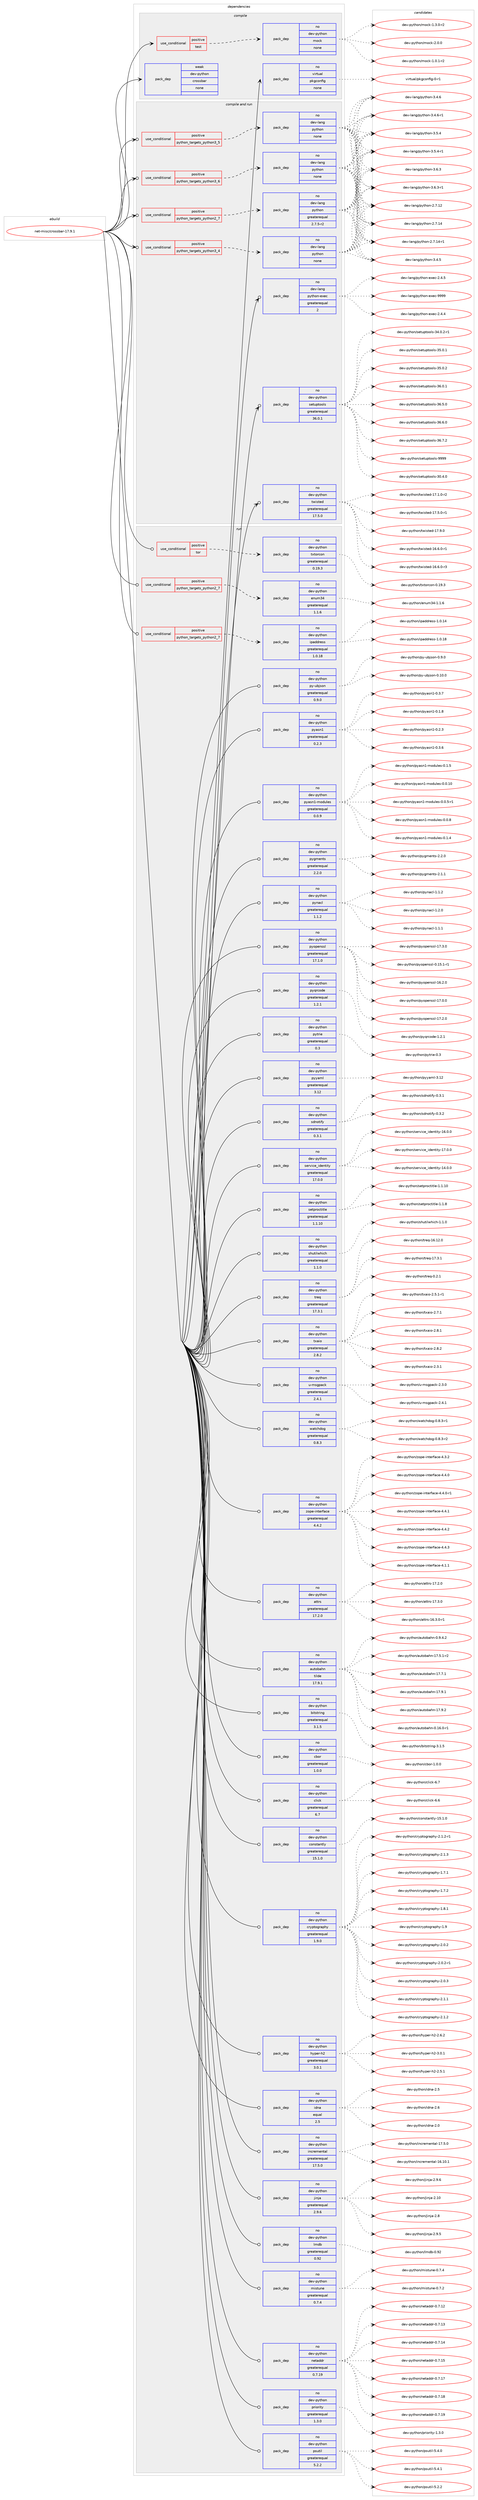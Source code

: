 digraph prolog {

# *************
# Graph options
# *************

newrank=true;
concentrate=true;
compound=true;
graph [rankdir=LR,fontname=Helvetica,fontsize=10,ranksep=1.5];#, ranksep=2.5, nodesep=0.2];
edge  [arrowhead=vee];
node  [fontname=Helvetica,fontsize=10];

# **********
# The ebuild
# **********

subgraph cluster_leftcol {
color=gray;
rank=same;
label=<<i>ebuild</i>>;
id [label="net-misc/crossbar-17.9.1", color=red, width=4, href="../net-misc/crossbar-17.9.1.svg"];
}

# ****************
# The dependencies
# ****************

subgraph cluster_midcol {
color=gray;
label=<<i>dependencies</i>>;
subgraph cluster_compile {
fillcolor="#eeeeee";
style=filled;
label=<<i>compile</i>>;
subgraph cond148 {
dependency564 [label=<<TABLE BORDER="0" CELLBORDER="1" CELLSPACING="0" CELLPADDING="4"><TR><TD ROWSPAN="3" CELLPADDING="10">use_conditional</TD></TR><TR><TD>positive</TD></TR><TR><TD>test</TD></TR></TABLE>>, shape=none, color=red];
subgraph pack410 {
dependency565 [label=<<TABLE BORDER="0" CELLBORDER="1" CELLSPACING="0" CELLPADDING="4" WIDTH="220"><TR><TD ROWSPAN="6" CELLPADDING="30">pack_dep</TD></TR><TR><TD WIDTH="110">no</TD></TR><TR><TD>dev-python</TD></TR><TR><TD>mock</TD></TR><TR><TD>none</TD></TR><TR><TD></TD></TR></TABLE>>, shape=none, color=blue];
}
dependency564:e -> dependency565:w [weight=20,style="dashed",arrowhead="vee"];
}
id:e -> dependency564:w [weight=20,style="solid",arrowhead="vee"];
subgraph pack411 {
dependency566 [label=<<TABLE BORDER="0" CELLBORDER="1" CELLSPACING="0" CELLPADDING="4" WIDTH="220"><TR><TD ROWSPAN="6" CELLPADDING="30">pack_dep</TD></TR><TR><TD WIDTH="110">no</TD></TR><TR><TD>virtual</TD></TR><TR><TD>pkgconfig</TD></TR><TR><TD>none</TD></TR><TR><TD></TD></TR></TABLE>>, shape=none, color=blue];
}
id:e -> dependency566:w [weight=20,style="solid",arrowhead="vee"];
subgraph pack412 {
dependency567 [label=<<TABLE BORDER="0" CELLBORDER="1" CELLSPACING="0" CELLPADDING="4" WIDTH="220"><TR><TD ROWSPAN="6" CELLPADDING="30">pack_dep</TD></TR><TR><TD WIDTH="110">weak</TD></TR><TR><TD>dev-python</TD></TR><TR><TD>crossbar</TD></TR><TR><TD>none</TD></TR><TR><TD></TD></TR></TABLE>>, shape=none, color=blue];
}
id:e -> dependency567:w [weight=20,style="solid",arrowhead="vee"];
}
subgraph cluster_compileandrun {
fillcolor="#eeeeee";
style=filled;
label=<<i>compile and run</i>>;
subgraph cond149 {
dependency568 [label=<<TABLE BORDER="0" CELLBORDER="1" CELLSPACING="0" CELLPADDING="4"><TR><TD ROWSPAN="3" CELLPADDING="10">use_conditional</TD></TR><TR><TD>positive</TD></TR><TR><TD>python_targets_python2_7</TD></TR></TABLE>>, shape=none, color=red];
subgraph pack413 {
dependency569 [label=<<TABLE BORDER="0" CELLBORDER="1" CELLSPACING="0" CELLPADDING="4" WIDTH="220"><TR><TD ROWSPAN="6" CELLPADDING="30">pack_dep</TD></TR><TR><TD WIDTH="110">no</TD></TR><TR><TD>dev-lang</TD></TR><TR><TD>python</TD></TR><TR><TD>greaterequal</TD></TR><TR><TD>2.7.5-r2</TD></TR></TABLE>>, shape=none, color=blue];
}
dependency568:e -> dependency569:w [weight=20,style="dashed",arrowhead="vee"];
}
id:e -> dependency568:w [weight=20,style="solid",arrowhead="odotvee"];
subgraph cond150 {
dependency570 [label=<<TABLE BORDER="0" CELLBORDER="1" CELLSPACING="0" CELLPADDING="4"><TR><TD ROWSPAN="3" CELLPADDING="10">use_conditional</TD></TR><TR><TD>positive</TD></TR><TR><TD>python_targets_python3_4</TD></TR></TABLE>>, shape=none, color=red];
subgraph pack414 {
dependency571 [label=<<TABLE BORDER="0" CELLBORDER="1" CELLSPACING="0" CELLPADDING="4" WIDTH="220"><TR><TD ROWSPAN="6" CELLPADDING="30">pack_dep</TD></TR><TR><TD WIDTH="110">no</TD></TR><TR><TD>dev-lang</TD></TR><TR><TD>python</TD></TR><TR><TD>none</TD></TR><TR><TD></TD></TR></TABLE>>, shape=none, color=blue];
}
dependency570:e -> dependency571:w [weight=20,style="dashed",arrowhead="vee"];
}
id:e -> dependency570:w [weight=20,style="solid",arrowhead="odotvee"];
subgraph cond151 {
dependency572 [label=<<TABLE BORDER="0" CELLBORDER="1" CELLSPACING="0" CELLPADDING="4"><TR><TD ROWSPAN="3" CELLPADDING="10">use_conditional</TD></TR><TR><TD>positive</TD></TR><TR><TD>python_targets_python3_5</TD></TR></TABLE>>, shape=none, color=red];
subgraph pack415 {
dependency573 [label=<<TABLE BORDER="0" CELLBORDER="1" CELLSPACING="0" CELLPADDING="4" WIDTH="220"><TR><TD ROWSPAN="6" CELLPADDING="30">pack_dep</TD></TR><TR><TD WIDTH="110">no</TD></TR><TR><TD>dev-lang</TD></TR><TR><TD>python</TD></TR><TR><TD>none</TD></TR><TR><TD></TD></TR></TABLE>>, shape=none, color=blue];
}
dependency572:e -> dependency573:w [weight=20,style="dashed",arrowhead="vee"];
}
id:e -> dependency572:w [weight=20,style="solid",arrowhead="odotvee"];
subgraph cond152 {
dependency574 [label=<<TABLE BORDER="0" CELLBORDER="1" CELLSPACING="0" CELLPADDING="4"><TR><TD ROWSPAN="3" CELLPADDING="10">use_conditional</TD></TR><TR><TD>positive</TD></TR><TR><TD>python_targets_python3_6</TD></TR></TABLE>>, shape=none, color=red];
subgraph pack416 {
dependency575 [label=<<TABLE BORDER="0" CELLBORDER="1" CELLSPACING="0" CELLPADDING="4" WIDTH="220"><TR><TD ROWSPAN="6" CELLPADDING="30">pack_dep</TD></TR><TR><TD WIDTH="110">no</TD></TR><TR><TD>dev-lang</TD></TR><TR><TD>python</TD></TR><TR><TD>none</TD></TR><TR><TD></TD></TR></TABLE>>, shape=none, color=blue];
}
dependency574:e -> dependency575:w [weight=20,style="dashed",arrowhead="vee"];
}
id:e -> dependency574:w [weight=20,style="solid",arrowhead="odotvee"];
subgraph pack417 {
dependency576 [label=<<TABLE BORDER="0" CELLBORDER="1" CELLSPACING="0" CELLPADDING="4" WIDTH="220"><TR><TD ROWSPAN="6" CELLPADDING="30">pack_dep</TD></TR><TR><TD WIDTH="110">no</TD></TR><TR><TD>dev-lang</TD></TR><TR><TD>python-exec</TD></TR><TR><TD>greaterequal</TD></TR><TR><TD>2</TD></TR></TABLE>>, shape=none, color=blue];
}
id:e -> dependency576:w [weight=20,style="solid",arrowhead="odotvee"];
subgraph pack418 {
dependency577 [label=<<TABLE BORDER="0" CELLBORDER="1" CELLSPACING="0" CELLPADDING="4" WIDTH="220"><TR><TD ROWSPAN="6" CELLPADDING="30">pack_dep</TD></TR><TR><TD WIDTH="110">no</TD></TR><TR><TD>dev-python</TD></TR><TR><TD>setuptools</TD></TR><TR><TD>greaterequal</TD></TR><TR><TD>36.0.1</TD></TR></TABLE>>, shape=none, color=blue];
}
id:e -> dependency577:w [weight=20,style="solid",arrowhead="odotvee"];
subgraph pack419 {
dependency578 [label=<<TABLE BORDER="0" CELLBORDER="1" CELLSPACING="0" CELLPADDING="4" WIDTH="220"><TR><TD ROWSPAN="6" CELLPADDING="30">pack_dep</TD></TR><TR><TD WIDTH="110">no</TD></TR><TR><TD>dev-python</TD></TR><TR><TD>twisted</TD></TR><TR><TD>greaterequal</TD></TR><TR><TD>17.5.0</TD></TR></TABLE>>, shape=none, color=blue];
}
id:e -> dependency578:w [weight=20,style="solid",arrowhead="odotvee"];
}
subgraph cluster_run {
fillcolor="#eeeeee";
style=filled;
label=<<i>run</i>>;
subgraph cond153 {
dependency579 [label=<<TABLE BORDER="0" CELLBORDER="1" CELLSPACING="0" CELLPADDING="4"><TR><TD ROWSPAN="3" CELLPADDING="10">use_conditional</TD></TR><TR><TD>positive</TD></TR><TR><TD>python_targets_python2_7</TD></TR></TABLE>>, shape=none, color=red];
subgraph pack420 {
dependency580 [label=<<TABLE BORDER="0" CELLBORDER="1" CELLSPACING="0" CELLPADDING="4" WIDTH="220"><TR><TD ROWSPAN="6" CELLPADDING="30">pack_dep</TD></TR><TR><TD WIDTH="110">no</TD></TR><TR><TD>dev-python</TD></TR><TR><TD>enum34</TD></TR><TR><TD>greaterequal</TD></TR><TR><TD>1.1.6</TD></TR></TABLE>>, shape=none, color=blue];
}
dependency579:e -> dependency580:w [weight=20,style="dashed",arrowhead="vee"];
}
id:e -> dependency579:w [weight=20,style="solid",arrowhead="odot"];
subgraph cond154 {
dependency581 [label=<<TABLE BORDER="0" CELLBORDER="1" CELLSPACING="0" CELLPADDING="4"><TR><TD ROWSPAN="3" CELLPADDING="10">use_conditional</TD></TR><TR><TD>positive</TD></TR><TR><TD>python_targets_python2_7</TD></TR></TABLE>>, shape=none, color=red];
subgraph pack421 {
dependency582 [label=<<TABLE BORDER="0" CELLBORDER="1" CELLSPACING="0" CELLPADDING="4" WIDTH="220"><TR><TD ROWSPAN="6" CELLPADDING="30">pack_dep</TD></TR><TR><TD WIDTH="110">no</TD></TR><TR><TD>dev-python</TD></TR><TR><TD>ipaddress</TD></TR><TR><TD>greaterequal</TD></TR><TR><TD>1.0.18</TD></TR></TABLE>>, shape=none, color=blue];
}
dependency581:e -> dependency582:w [weight=20,style="dashed",arrowhead="vee"];
}
id:e -> dependency581:w [weight=20,style="solid",arrowhead="odot"];
subgraph cond155 {
dependency583 [label=<<TABLE BORDER="0" CELLBORDER="1" CELLSPACING="0" CELLPADDING="4"><TR><TD ROWSPAN="3" CELLPADDING="10">use_conditional</TD></TR><TR><TD>positive</TD></TR><TR><TD>tor</TD></TR></TABLE>>, shape=none, color=red];
subgraph pack422 {
dependency584 [label=<<TABLE BORDER="0" CELLBORDER="1" CELLSPACING="0" CELLPADDING="4" WIDTH="220"><TR><TD ROWSPAN="6" CELLPADDING="30">pack_dep</TD></TR><TR><TD WIDTH="110">no</TD></TR><TR><TD>dev-python</TD></TR><TR><TD>txtorcon</TD></TR><TR><TD>greaterequal</TD></TR><TR><TD>0.19.3</TD></TR></TABLE>>, shape=none, color=blue];
}
dependency583:e -> dependency584:w [weight=20,style="dashed",arrowhead="vee"];
}
id:e -> dependency583:w [weight=20,style="solid",arrowhead="odot"];
subgraph pack423 {
dependency585 [label=<<TABLE BORDER="0" CELLBORDER="1" CELLSPACING="0" CELLPADDING="4" WIDTH="220"><TR><TD ROWSPAN="6" CELLPADDING="30">pack_dep</TD></TR><TR><TD WIDTH="110">no</TD></TR><TR><TD>dev-python</TD></TR><TR><TD>attrs</TD></TR><TR><TD>greaterequal</TD></TR><TR><TD>17.2.0</TD></TR></TABLE>>, shape=none, color=blue];
}
id:e -> dependency585:w [weight=20,style="solid",arrowhead="odot"];
subgraph pack424 {
dependency586 [label=<<TABLE BORDER="0" CELLBORDER="1" CELLSPACING="0" CELLPADDING="4" WIDTH="220"><TR><TD ROWSPAN="6" CELLPADDING="30">pack_dep</TD></TR><TR><TD WIDTH="110">no</TD></TR><TR><TD>dev-python</TD></TR><TR><TD>autobahn</TD></TR><TR><TD>tilde</TD></TR><TR><TD>17.9.1</TD></TR></TABLE>>, shape=none, color=blue];
}
id:e -> dependency586:w [weight=20,style="solid",arrowhead="odot"];
subgraph pack425 {
dependency587 [label=<<TABLE BORDER="0" CELLBORDER="1" CELLSPACING="0" CELLPADDING="4" WIDTH="220"><TR><TD ROWSPAN="6" CELLPADDING="30">pack_dep</TD></TR><TR><TD WIDTH="110">no</TD></TR><TR><TD>dev-python</TD></TR><TR><TD>bitstring</TD></TR><TR><TD>greaterequal</TD></TR><TR><TD>3.1.5</TD></TR></TABLE>>, shape=none, color=blue];
}
id:e -> dependency587:w [weight=20,style="solid",arrowhead="odot"];
subgraph pack426 {
dependency588 [label=<<TABLE BORDER="0" CELLBORDER="1" CELLSPACING="0" CELLPADDING="4" WIDTH="220"><TR><TD ROWSPAN="6" CELLPADDING="30">pack_dep</TD></TR><TR><TD WIDTH="110">no</TD></TR><TR><TD>dev-python</TD></TR><TR><TD>cbor</TD></TR><TR><TD>greaterequal</TD></TR><TR><TD>1.0.0</TD></TR></TABLE>>, shape=none, color=blue];
}
id:e -> dependency588:w [weight=20,style="solid",arrowhead="odot"];
subgraph pack427 {
dependency589 [label=<<TABLE BORDER="0" CELLBORDER="1" CELLSPACING="0" CELLPADDING="4" WIDTH="220"><TR><TD ROWSPAN="6" CELLPADDING="30">pack_dep</TD></TR><TR><TD WIDTH="110">no</TD></TR><TR><TD>dev-python</TD></TR><TR><TD>click</TD></TR><TR><TD>greaterequal</TD></TR><TR><TD>6.7</TD></TR></TABLE>>, shape=none, color=blue];
}
id:e -> dependency589:w [weight=20,style="solid",arrowhead="odot"];
subgraph pack428 {
dependency590 [label=<<TABLE BORDER="0" CELLBORDER="1" CELLSPACING="0" CELLPADDING="4" WIDTH="220"><TR><TD ROWSPAN="6" CELLPADDING="30">pack_dep</TD></TR><TR><TD WIDTH="110">no</TD></TR><TR><TD>dev-python</TD></TR><TR><TD>constantly</TD></TR><TR><TD>greaterequal</TD></TR><TR><TD>15.1.0</TD></TR></TABLE>>, shape=none, color=blue];
}
id:e -> dependency590:w [weight=20,style="solid",arrowhead="odot"];
subgraph pack429 {
dependency591 [label=<<TABLE BORDER="0" CELLBORDER="1" CELLSPACING="0" CELLPADDING="4" WIDTH="220"><TR><TD ROWSPAN="6" CELLPADDING="30">pack_dep</TD></TR><TR><TD WIDTH="110">no</TD></TR><TR><TD>dev-python</TD></TR><TR><TD>cryptography</TD></TR><TR><TD>greaterequal</TD></TR><TR><TD>1.9.0</TD></TR></TABLE>>, shape=none, color=blue];
}
id:e -> dependency591:w [weight=20,style="solid",arrowhead="odot"];
subgraph pack430 {
dependency592 [label=<<TABLE BORDER="0" CELLBORDER="1" CELLSPACING="0" CELLPADDING="4" WIDTH="220"><TR><TD ROWSPAN="6" CELLPADDING="30">pack_dep</TD></TR><TR><TD WIDTH="110">no</TD></TR><TR><TD>dev-python</TD></TR><TR><TD>hyper-h2</TD></TR><TR><TD>greaterequal</TD></TR><TR><TD>3.0.1</TD></TR></TABLE>>, shape=none, color=blue];
}
id:e -> dependency592:w [weight=20,style="solid",arrowhead="odot"];
subgraph pack431 {
dependency593 [label=<<TABLE BORDER="0" CELLBORDER="1" CELLSPACING="0" CELLPADDING="4" WIDTH="220"><TR><TD ROWSPAN="6" CELLPADDING="30">pack_dep</TD></TR><TR><TD WIDTH="110">no</TD></TR><TR><TD>dev-python</TD></TR><TR><TD>idna</TD></TR><TR><TD>equal</TD></TR><TR><TD>2.5</TD></TR></TABLE>>, shape=none, color=blue];
}
id:e -> dependency593:w [weight=20,style="solid",arrowhead="odot"];
subgraph pack432 {
dependency594 [label=<<TABLE BORDER="0" CELLBORDER="1" CELLSPACING="0" CELLPADDING="4" WIDTH="220"><TR><TD ROWSPAN="6" CELLPADDING="30">pack_dep</TD></TR><TR><TD WIDTH="110">no</TD></TR><TR><TD>dev-python</TD></TR><TR><TD>incremental</TD></TR><TR><TD>greaterequal</TD></TR><TR><TD>17.5.0</TD></TR></TABLE>>, shape=none, color=blue];
}
id:e -> dependency594:w [weight=20,style="solid",arrowhead="odot"];
subgraph pack433 {
dependency595 [label=<<TABLE BORDER="0" CELLBORDER="1" CELLSPACING="0" CELLPADDING="4" WIDTH="220"><TR><TD ROWSPAN="6" CELLPADDING="30">pack_dep</TD></TR><TR><TD WIDTH="110">no</TD></TR><TR><TD>dev-python</TD></TR><TR><TD>jinja</TD></TR><TR><TD>greaterequal</TD></TR><TR><TD>2.9.6</TD></TR></TABLE>>, shape=none, color=blue];
}
id:e -> dependency595:w [weight=20,style="solid",arrowhead="odot"];
subgraph pack434 {
dependency596 [label=<<TABLE BORDER="0" CELLBORDER="1" CELLSPACING="0" CELLPADDING="4" WIDTH="220"><TR><TD ROWSPAN="6" CELLPADDING="30">pack_dep</TD></TR><TR><TD WIDTH="110">no</TD></TR><TR><TD>dev-python</TD></TR><TR><TD>lmdb</TD></TR><TR><TD>greaterequal</TD></TR><TR><TD>0.92</TD></TR></TABLE>>, shape=none, color=blue];
}
id:e -> dependency596:w [weight=20,style="solid",arrowhead="odot"];
subgraph pack435 {
dependency597 [label=<<TABLE BORDER="0" CELLBORDER="1" CELLSPACING="0" CELLPADDING="4" WIDTH="220"><TR><TD ROWSPAN="6" CELLPADDING="30">pack_dep</TD></TR><TR><TD WIDTH="110">no</TD></TR><TR><TD>dev-python</TD></TR><TR><TD>mistune</TD></TR><TR><TD>greaterequal</TD></TR><TR><TD>0.7.4</TD></TR></TABLE>>, shape=none, color=blue];
}
id:e -> dependency597:w [weight=20,style="solid",arrowhead="odot"];
subgraph pack436 {
dependency598 [label=<<TABLE BORDER="0" CELLBORDER="1" CELLSPACING="0" CELLPADDING="4" WIDTH="220"><TR><TD ROWSPAN="6" CELLPADDING="30">pack_dep</TD></TR><TR><TD WIDTH="110">no</TD></TR><TR><TD>dev-python</TD></TR><TR><TD>netaddr</TD></TR><TR><TD>greaterequal</TD></TR><TR><TD>0.7.19</TD></TR></TABLE>>, shape=none, color=blue];
}
id:e -> dependency598:w [weight=20,style="solid",arrowhead="odot"];
subgraph pack437 {
dependency599 [label=<<TABLE BORDER="0" CELLBORDER="1" CELLSPACING="0" CELLPADDING="4" WIDTH="220"><TR><TD ROWSPAN="6" CELLPADDING="30">pack_dep</TD></TR><TR><TD WIDTH="110">no</TD></TR><TR><TD>dev-python</TD></TR><TR><TD>priority</TD></TR><TR><TD>greaterequal</TD></TR><TR><TD>1.3.0</TD></TR></TABLE>>, shape=none, color=blue];
}
id:e -> dependency599:w [weight=20,style="solid",arrowhead="odot"];
subgraph pack438 {
dependency600 [label=<<TABLE BORDER="0" CELLBORDER="1" CELLSPACING="0" CELLPADDING="4" WIDTH="220"><TR><TD ROWSPAN="6" CELLPADDING="30">pack_dep</TD></TR><TR><TD WIDTH="110">no</TD></TR><TR><TD>dev-python</TD></TR><TR><TD>psutil</TD></TR><TR><TD>greaterequal</TD></TR><TR><TD>5.2.2</TD></TR></TABLE>>, shape=none, color=blue];
}
id:e -> dependency600:w [weight=20,style="solid",arrowhead="odot"];
subgraph pack439 {
dependency601 [label=<<TABLE BORDER="0" CELLBORDER="1" CELLSPACING="0" CELLPADDING="4" WIDTH="220"><TR><TD ROWSPAN="6" CELLPADDING="30">pack_dep</TD></TR><TR><TD WIDTH="110">no</TD></TR><TR><TD>dev-python</TD></TR><TR><TD>py-ubjson</TD></TR><TR><TD>greaterequal</TD></TR><TR><TD>0.9.0</TD></TR></TABLE>>, shape=none, color=blue];
}
id:e -> dependency601:w [weight=20,style="solid",arrowhead="odot"];
subgraph pack440 {
dependency602 [label=<<TABLE BORDER="0" CELLBORDER="1" CELLSPACING="0" CELLPADDING="4" WIDTH="220"><TR><TD ROWSPAN="6" CELLPADDING="30">pack_dep</TD></TR><TR><TD WIDTH="110">no</TD></TR><TR><TD>dev-python</TD></TR><TR><TD>pyasn1</TD></TR><TR><TD>greaterequal</TD></TR><TR><TD>0.2.3</TD></TR></TABLE>>, shape=none, color=blue];
}
id:e -> dependency602:w [weight=20,style="solid",arrowhead="odot"];
subgraph pack441 {
dependency603 [label=<<TABLE BORDER="0" CELLBORDER="1" CELLSPACING="0" CELLPADDING="4" WIDTH="220"><TR><TD ROWSPAN="6" CELLPADDING="30">pack_dep</TD></TR><TR><TD WIDTH="110">no</TD></TR><TR><TD>dev-python</TD></TR><TR><TD>pyasn1-modules</TD></TR><TR><TD>greaterequal</TD></TR><TR><TD>0.0.9</TD></TR></TABLE>>, shape=none, color=blue];
}
id:e -> dependency603:w [weight=20,style="solid",arrowhead="odot"];
subgraph pack442 {
dependency604 [label=<<TABLE BORDER="0" CELLBORDER="1" CELLSPACING="0" CELLPADDING="4" WIDTH="220"><TR><TD ROWSPAN="6" CELLPADDING="30">pack_dep</TD></TR><TR><TD WIDTH="110">no</TD></TR><TR><TD>dev-python</TD></TR><TR><TD>pygments</TD></TR><TR><TD>greaterequal</TD></TR><TR><TD>2.2.0</TD></TR></TABLE>>, shape=none, color=blue];
}
id:e -> dependency604:w [weight=20,style="solid",arrowhead="odot"];
subgraph pack443 {
dependency605 [label=<<TABLE BORDER="0" CELLBORDER="1" CELLSPACING="0" CELLPADDING="4" WIDTH="220"><TR><TD ROWSPAN="6" CELLPADDING="30">pack_dep</TD></TR><TR><TD WIDTH="110">no</TD></TR><TR><TD>dev-python</TD></TR><TR><TD>pynacl</TD></TR><TR><TD>greaterequal</TD></TR><TR><TD>1.1.2</TD></TR></TABLE>>, shape=none, color=blue];
}
id:e -> dependency605:w [weight=20,style="solid",arrowhead="odot"];
subgraph pack444 {
dependency606 [label=<<TABLE BORDER="0" CELLBORDER="1" CELLSPACING="0" CELLPADDING="4" WIDTH="220"><TR><TD ROWSPAN="6" CELLPADDING="30">pack_dep</TD></TR><TR><TD WIDTH="110">no</TD></TR><TR><TD>dev-python</TD></TR><TR><TD>pyopenssl</TD></TR><TR><TD>greaterequal</TD></TR><TR><TD>17.1.0</TD></TR></TABLE>>, shape=none, color=blue];
}
id:e -> dependency606:w [weight=20,style="solid",arrowhead="odot"];
subgraph pack445 {
dependency607 [label=<<TABLE BORDER="0" CELLBORDER="1" CELLSPACING="0" CELLPADDING="4" WIDTH="220"><TR><TD ROWSPAN="6" CELLPADDING="30">pack_dep</TD></TR><TR><TD WIDTH="110">no</TD></TR><TR><TD>dev-python</TD></TR><TR><TD>pyqrcode</TD></TR><TR><TD>greaterequal</TD></TR><TR><TD>1.2.1</TD></TR></TABLE>>, shape=none, color=blue];
}
id:e -> dependency607:w [weight=20,style="solid",arrowhead="odot"];
subgraph pack446 {
dependency608 [label=<<TABLE BORDER="0" CELLBORDER="1" CELLSPACING="0" CELLPADDING="4" WIDTH="220"><TR><TD ROWSPAN="6" CELLPADDING="30">pack_dep</TD></TR><TR><TD WIDTH="110">no</TD></TR><TR><TD>dev-python</TD></TR><TR><TD>pytrie</TD></TR><TR><TD>greaterequal</TD></TR><TR><TD>0.3</TD></TR></TABLE>>, shape=none, color=blue];
}
id:e -> dependency608:w [weight=20,style="solid",arrowhead="odot"];
subgraph pack447 {
dependency609 [label=<<TABLE BORDER="0" CELLBORDER="1" CELLSPACING="0" CELLPADDING="4" WIDTH="220"><TR><TD ROWSPAN="6" CELLPADDING="30">pack_dep</TD></TR><TR><TD WIDTH="110">no</TD></TR><TR><TD>dev-python</TD></TR><TR><TD>pyyaml</TD></TR><TR><TD>greaterequal</TD></TR><TR><TD>3.12</TD></TR></TABLE>>, shape=none, color=blue];
}
id:e -> dependency609:w [weight=20,style="solid",arrowhead="odot"];
subgraph pack448 {
dependency610 [label=<<TABLE BORDER="0" CELLBORDER="1" CELLSPACING="0" CELLPADDING="4" WIDTH="220"><TR><TD ROWSPAN="6" CELLPADDING="30">pack_dep</TD></TR><TR><TD WIDTH="110">no</TD></TR><TR><TD>dev-python</TD></TR><TR><TD>sdnotify</TD></TR><TR><TD>greaterequal</TD></TR><TR><TD>0.3.1</TD></TR></TABLE>>, shape=none, color=blue];
}
id:e -> dependency610:w [weight=20,style="solid",arrowhead="odot"];
subgraph pack449 {
dependency611 [label=<<TABLE BORDER="0" CELLBORDER="1" CELLSPACING="0" CELLPADDING="4" WIDTH="220"><TR><TD ROWSPAN="6" CELLPADDING="30">pack_dep</TD></TR><TR><TD WIDTH="110">no</TD></TR><TR><TD>dev-python</TD></TR><TR><TD>service_identity</TD></TR><TR><TD>greaterequal</TD></TR><TR><TD>17.0.0</TD></TR></TABLE>>, shape=none, color=blue];
}
id:e -> dependency611:w [weight=20,style="solid",arrowhead="odot"];
subgraph pack450 {
dependency612 [label=<<TABLE BORDER="0" CELLBORDER="1" CELLSPACING="0" CELLPADDING="4" WIDTH="220"><TR><TD ROWSPAN="6" CELLPADDING="30">pack_dep</TD></TR><TR><TD WIDTH="110">no</TD></TR><TR><TD>dev-python</TD></TR><TR><TD>setproctitle</TD></TR><TR><TD>greaterequal</TD></TR><TR><TD>1.1.10</TD></TR></TABLE>>, shape=none, color=blue];
}
id:e -> dependency612:w [weight=20,style="solid",arrowhead="odot"];
subgraph pack451 {
dependency613 [label=<<TABLE BORDER="0" CELLBORDER="1" CELLSPACING="0" CELLPADDING="4" WIDTH="220"><TR><TD ROWSPAN="6" CELLPADDING="30">pack_dep</TD></TR><TR><TD WIDTH="110">no</TD></TR><TR><TD>dev-python</TD></TR><TR><TD>shutilwhich</TD></TR><TR><TD>greaterequal</TD></TR><TR><TD>1.1.0</TD></TR></TABLE>>, shape=none, color=blue];
}
id:e -> dependency613:w [weight=20,style="solid",arrowhead="odot"];
subgraph pack452 {
dependency614 [label=<<TABLE BORDER="0" CELLBORDER="1" CELLSPACING="0" CELLPADDING="4" WIDTH="220"><TR><TD ROWSPAN="6" CELLPADDING="30">pack_dep</TD></TR><TR><TD WIDTH="110">no</TD></TR><TR><TD>dev-python</TD></TR><TR><TD>treq</TD></TR><TR><TD>greaterequal</TD></TR><TR><TD>17.3.1</TD></TR></TABLE>>, shape=none, color=blue];
}
id:e -> dependency614:w [weight=20,style="solid",arrowhead="odot"];
subgraph pack453 {
dependency615 [label=<<TABLE BORDER="0" CELLBORDER="1" CELLSPACING="0" CELLPADDING="4" WIDTH="220"><TR><TD ROWSPAN="6" CELLPADDING="30">pack_dep</TD></TR><TR><TD WIDTH="110">no</TD></TR><TR><TD>dev-python</TD></TR><TR><TD>txaio</TD></TR><TR><TD>greaterequal</TD></TR><TR><TD>2.8.2</TD></TR></TABLE>>, shape=none, color=blue];
}
id:e -> dependency615:w [weight=20,style="solid",arrowhead="odot"];
subgraph pack454 {
dependency616 [label=<<TABLE BORDER="0" CELLBORDER="1" CELLSPACING="0" CELLPADDING="4" WIDTH="220"><TR><TD ROWSPAN="6" CELLPADDING="30">pack_dep</TD></TR><TR><TD WIDTH="110">no</TD></TR><TR><TD>dev-python</TD></TR><TR><TD>u-msgpack</TD></TR><TR><TD>greaterequal</TD></TR><TR><TD>2.4.1</TD></TR></TABLE>>, shape=none, color=blue];
}
id:e -> dependency616:w [weight=20,style="solid",arrowhead="odot"];
subgraph pack455 {
dependency617 [label=<<TABLE BORDER="0" CELLBORDER="1" CELLSPACING="0" CELLPADDING="4" WIDTH="220"><TR><TD ROWSPAN="6" CELLPADDING="30">pack_dep</TD></TR><TR><TD WIDTH="110">no</TD></TR><TR><TD>dev-python</TD></TR><TR><TD>watchdog</TD></TR><TR><TD>greaterequal</TD></TR><TR><TD>0.8.3</TD></TR></TABLE>>, shape=none, color=blue];
}
id:e -> dependency617:w [weight=20,style="solid",arrowhead="odot"];
subgraph pack456 {
dependency618 [label=<<TABLE BORDER="0" CELLBORDER="1" CELLSPACING="0" CELLPADDING="4" WIDTH="220"><TR><TD ROWSPAN="6" CELLPADDING="30">pack_dep</TD></TR><TR><TD WIDTH="110">no</TD></TR><TR><TD>dev-python</TD></TR><TR><TD>zope-interface</TD></TR><TR><TD>greaterequal</TD></TR><TR><TD>4.4.2</TD></TR></TABLE>>, shape=none, color=blue];
}
id:e -> dependency618:w [weight=20,style="solid",arrowhead="odot"];
}
}

# **************
# The candidates
# **************

subgraph cluster_choices {
rank=same;
color=gray;
label=<<i>candidates</i>>;

subgraph choice410 {
color=black;
nodesep=1;
choice1001011184511212111610411111047109111991074549464846494511450 [label="dev-python/mock-1.0.1-r2", color=red, width=4,href="../dev-python/mock-1.0.1-r2.svg"];
choice1001011184511212111610411111047109111991074549465146484511450 [label="dev-python/mock-1.3.0-r2", color=red, width=4,href="../dev-python/mock-1.3.0-r2.svg"];
choice100101118451121211161041111104710911199107455046484648 [label="dev-python/mock-2.0.0", color=red, width=4,href="../dev-python/mock-2.0.0.svg"];
dependency565:e -> choice1001011184511212111610411111047109111991074549464846494511450:w [style=dotted,weight="100"];
dependency565:e -> choice1001011184511212111610411111047109111991074549465146484511450:w [style=dotted,weight="100"];
dependency565:e -> choice100101118451121211161041111104710911199107455046484648:w [style=dotted,weight="100"];
}
subgraph choice411 {
color=black;
nodesep=1;
choice11810511411611797108471121071039911111010210510345484511449 [label="virtual/pkgconfig-0-r1", color=red, width=4,href="../virtual/pkgconfig-0-r1.svg"];
dependency566:e -> choice11810511411611797108471121071039911111010210510345484511449:w [style=dotted,weight="100"];
}
subgraph choice412 {
color=black;
nodesep=1;
}
subgraph choice413 {
color=black;
nodesep=1;
choice10010111845108971101034711212111610411111045504655464950 [label="dev-lang/python-2.7.12", color=red, width=4,href="../dev-lang/python-2.7.12.svg"];
choice10010111845108971101034711212111610411111045504655464952 [label="dev-lang/python-2.7.14", color=red, width=4,href="../dev-lang/python-2.7.14.svg"];
choice100101118451089711010347112121116104111110455046554649524511449 [label="dev-lang/python-2.7.14-r1", color=red, width=4,href="../dev-lang/python-2.7.14-r1.svg"];
choice100101118451089711010347112121116104111110455146524653 [label="dev-lang/python-3.4.5", color=red, width=4,href="../dev-lang/python-3.4.5.svg"];
choice100101118451089711010347112121116104111110455146524654 [label="dev-lang/python-3.4.6", color=red, width=4,href="../dev-lang/python-3.4.6.svg"];
choice1001011184510897110103471121211161041111104551465246544511449 [label="dev-lang/python-3.4.6-r1", color=red, width=4,href="../dev-lang/python-3.4.6-r1.svg"];
choice100101118451089711010347112121116104111110455146534652 [label="dev-lang/python-3.5.4", color=red, width=4,href="../dev-lang/python-3.5.4.svg"];
choice1001011184510897110103471121211161041111104551465346524511449 [label="dev-lang/python-3.5.4-r1", color=red, width=4,href="../dev-lang/python-3.5.4-r1.svg"];
choice100101118451089711010347112121116104111110455146544651 [label="dev-lang/python-3.6.3", color=red, width=4,href="../dev-lang/python-3.6.3.svg"];
choice1001011184510897110103471121211161041111104551465446514511449 [label="dev-lang/python-3.6.3-r1", color=red, width=4,href="../dev-lang/python-3.6.3-r1.svg"];
dependency569:e -> choice10010111845108971101034711212111610411111045504655464950:w [style=dotted,weight="100"];
dependency569:e -> choice10010111845108971101034711212111610411111045504655464952:w [style=dotted,weight="100"];
dependency569:e -> choice100101118451089711010347112121116104111110455046554649524511449:w [style=dotted,weight="100"];
dependency569:e -> choice100101118451089711010347112121116104111110455146524653:w [style=dotted,weight="100"];
dependency569:e -> choice100101118451089711010347112121116104111110455146524654:w [style=dotted,weight="100"];
dependency569:e -> choice1001011184510897110103471121211161041111104551465246544511449:w [style=dotted,weight="100"];
dependency569:e -> choice100101118451089711010347112121116104111110455146534652:w [style=dotted,weight="100"];
dependency569:e -> choice1001011184510897110103471121211161041111104551465346524511449:w [style=dotted,weight="100"];
dependency569:e -> choice100101118451089711010347112121116104111110455146544651:w [style=dotted,weight="100"];
dependency569:e -> choice1001011184510897110103471121211161041111104551465446514511449:w [style=dotted,weight="100"];
}
subgraph choice414 {
color=black;
nodesep=1;
choice10010111845108971101034711212111610411111045504655464950 [label="dev-lang/python-2.7.12", color=red, width=4,href="../dev-lang/python-2.7.12.svg"];
choice10010111845108971101034711212111610411111045504655464952 [label="dev-lang/python-2.7.14", color=red, width=4,href="../dev-lang/python-2.7.14.svg"];
choice100101118451089711010347112121116104111110455046554649524511449 [label="dev-lang/python-2.7.14-r1", color=red, width=4,href="../dev-lang/python-2.7.14-r1.svg"];
choice100101118451089711010347112121116104111110455146524653 [label="dev-lang/python-3.4.5", color=red, width=4,href="../dev-lang/python-3.4.5.svg"];
choice100101118451089711010347112121116104111110455146524654 [label="dev-lang/python-3.4.6", color=red, width=4,href="../dev-lang/python-3.4.6.svg"];
choice1001011184510897110103471121211161041111104551465246544511449 [label="dev-lang/python-3.4.6-r1", color=red, width=4,href="../dev-lang/python-3.4.6-r1.svg"];
choice100101118451089711010347112121116104111110455146534652 [label="dev-lang/python-3.5.4", color=red, width=4,href="../dev-lang/python-3.5.4.svg"];
choice1001011184510897110103471121211161041111104551465346524511449 [label="dev-lang/python-3.5.4-r1", color=red, width=4,href="../dev-lang/python-3.5.4-r1.svg"];
choice100101118451089711010347112121116104111110455146544651 [label="dev-lang/python-3.6.3", color=red, width=4,href="../dev-lang/python-3.6.3.svg"];
choice1001011184510897110103471121211161041111104551465446514511449 [label="dev-lang/python-3.6.3-r1", color=red, width=4,href="../dev-lang/python-3.6.3-r1.svg"];
dependency571:e -> choice10010111845108971101034711212111610411111045504655464950:w [style=dotted,weight="100"];
dependency571:e -> choice10010111845108971101034711212111610411111045504655464952:w [style=dotted,weight="100"];
dependency571:e -> choice100101118451089711010347112121116104111110455046554649524511449:w [style=dotted,weight="100"];
dependency571:e -> choice100101118451089711010347112121116104111110455146524653:w [style=dotted,weight="100"];
dependency571:e -> choice100101118451089711010347112121116104111110455146524654:w [style=dotted,weight="100"];
dependency571:e -> choice1001011184510897110103471121211161041111104551465246544511449:w [style=dotted,weight="100"];
dependency571:e -> choice100101118451089711010347112121116104111110455146534652:w [style=dotted,weight="100"];
dependency571:e -> choice1001011184510897110103471121211161041111104551465346524511449:w [style=dotted,weight="100"];
dependency571:e -> choice100101118451089711010347112121116104111110455146544651:w [style=dotted,weight="100"];
dependency571:e -> choice1001011184510897110103471121211161041111104551465446514511449:w [style=dotted,weight="100"];
}
subgraph choice415 {
color=black;
nodesep=1;
choice10010111845108971101034711212111610411111045504655464950 [label="dev-lang/python-2.7.12", color=red, width=4,href="../dev-lang/python-2.7.12.svg"];
choice10010111845108971101034711212111610411111045504655464952 [label="dev-lang/python-2.7.14", color=red, width=4,href="../dev-lang/python-2.7.14.svg"];
choice100101118451089711010347112121116104111110455046554649524511449 [label="dev-lang/python-2.7.14-r1", color=red, width=4,href="../dev-lang/python-2.7.14-r1.svg"];
choice100101118451089711010347112121116104111110455146524653 [label="dev-lang/python-3.4.5", color=red, width=4,href="../dev-lang/python-3.4.5.svg"];
choice100101118451089711010347112121116104111110455146524654 [label="dev-lang/python-3.4.6", color=red, width=4,href="../dev-lang/python-3.4.6.svg"];
choice1001011184510897110103471121211161041111104551465246544511449 [label="dev-lang/python-3.4.6-r1", color=red, width=4,href="../dev-lang/python-3.4.6-r1.svg"];
choice100101118451089711010347112121116104111110455146534652 [label="dev-lang/python-3.5.4", color=red, width=4,href="../dev-lang/python-3.5.4.svg"];
choice1001011184510897110103471121211161041111104551465346524511449 [label="dev-lang/python-3.5.4-r1", color=red, width=4,href="../dev-lang/python-3.5.4-r1.svg"];
choice100101118451089711010347112121116104111110455146544651 [label="dev-lang/python-3.6.3", color=red, width=4,href="../dev-lang/python-3.6.3.svg"];
choice1001011184510897110103471121211161041111104551465446514511449 [label="dev-lang/python-3.6.3-r1", color=red, width=4,href="../dev-lang/python-3.6.3-r1.svg"];
dependency573:e -> choice10010111845108971101034711212111610411111045504655464950:w [style=dotted,weight="100"];
dependency573:e -> choice10010111845108971101034711212111610411111045504655464952:w [style=dotted,weight="100"];
dependency573:e -> choice100101118451089711010347112121116104111110455046554649524511449:w [style=dotted,weight="100"];
dependency573:e -> choice100101118451089711010347112121116104111110455146524653:w [style=dotted,weight="100"];
dependency573:e -> choice100101118451089711010347112121116104111110455146524654:w [style=dotted,weight="100"];
dependency573:e -> choice1001011184510897110103471121211161041111104551465246544511449:w [style=dotted,weight="100"];
dependency573:e -> choice100101118451089711010347112121116104111110455146534652:w [style=dotted,weight="100"];
dependency573:e -> choice1001011184510897110103471121211161041111104551465346524511449:w [style=dotted,weight="100"];
dependency573:e -> choice100101118451089711010347112121116104111110455146544651:w [style=dotted,weight="100"];
dependency573:e -> choice1001011184510897110103471121211161041111104551465446514511449:w [style=dotted,weight="100"];
}
subgraph choice416 {
color=black;
nodesep=1;
choice10010111845108971101034711212111610411111045504655464950 [label="dev-lang/python-2.7.12", color=red, width=4,href="../dev-lang/python-2.7.12.svg"];
choice10010111845108971101034711212111610411111045504655464952 [label="dev-lang/python-2.7.14", color=red, width=4,href="../dev-lang/python-2.7.14.svg"];
choice100101118451089711010347112121116104111110455046554649524511449 [label="dev-lang/python-2.7.14-r1", color=red, width=4,href="../dev-lang/python-2.7.14-r1.svg"];
choice100101118451089711010347112121116104111110455146524653 [label="dev-lang/python-3.4.5", color=red, width=4,href="../dev-lang/python-3.4.5.svg"];
choice100101118451089711010347112121116104111110455146524654 [label="dev-lang/python-3.4.6", color=red, width=4,href="../dev-lang/python-3.4.6.svg"];
choice1001011184510897110103471121211161041111104551465246544511449 [label="dev-lang/python-3.4.6-r1", color=red, width=4,href="../dev-lang/python-3.4.6-r1.svg"];
choice100101118451089711010347112121116104111110455146534652 [label="dev-lang/python-3.5.4", color=red, width=4,href="../dev-lang/python-3.5.4.svg"];
choice1001011184510897110103471121211161041111104551465346524511449 [label="dev-lang/python-3.5.4-r1", color=red, width=4,href="../dev-lang/python-3.5.4-r1.svg"];
choice100101118451089711010347112121116104111110455146544651 [label="dev-lang/python-3.6.3", color=red, width=4,href="../dev-lang/python-3.6.3.svg"];
choice1001011184510897110103471121211161041111104551465446514511449 [label="dev-lang/python-3.6.3-r1", color=red, width=4,href="../dev-lang/python-3.6.3-r1.svg"];
dependency575:e -> choice10010111845108971101034711212111610411111045504655464950:w [style=dotted,weight="100"];
dependency575:e -> choice10010111845108971101034711212111610411111045504655464952:w [style=dotted,weight="100"];
dependency575:e -> choice100101118451089711010347112121116104111110455046554649524511449:w [style=dotted,weight="100"];
dependency575:e -> choice100101118451089711010347112121116104111110455146524653:w [style=dotted,weight="100"];
dependency575:e -> choice100101118451089711010347112121116104111110455146524654:w [style=dotted,weight="100"];
dependency575:e -> choice1001011184510897110103471121211161041111104551465246544511449:w [style=dotted,weight="100"];
dependency575:e -> choice100101118451089711010347112121116104111110455146534652:w [style=dotted,weight="100"];
dependency575:e -> choice1001011184510897110103471121211161041111104551465346524511449:w [style=dotted,weight="100"];
dependency575:e -> choice100101118451089711010347112121116104111110455146544651:w [style=dotted,weight="100"];
dependency575:e -> choice1001011184510897110103471121211161041111104551465446514511449:w [style=dotted,weight="100"];
}
subgraph choice417 {
color=black;
nodesep=1;
choice1001011184510897110103471121211161041111104510112010199455046524652 [label="dev-lang/python-exec-2.4.4", color=red, width=4,href="../dev-lang/python-exec-2.4.4.svg"];
choice1001011184510897110103471121211161041111104510112010199455046524653 [label="dev-lang/python-exec-2.4.5", color=red, width=4,href="../dev-lang/python-exec-2.4.5.svg"];
choice10010111845108971101034711212111610411111045101120101994557575757 [label="dev-lang/python-exec-9999", color=red, width=4,href="../dev-lang/python-exec-9999.svg"];
dependency576:e -> choice1001011184510897110103471121211161041111104510112010199455046524652:w [style=dotted,weight="100"];
dependency576:e -> choice1001011184510897110103471121211161041111104510112010199455046524653:w [style=dotted,weight="100"];
dependency576:e -> choice10010111845108971101034711212111610411111045101120101994557575757:w [style=dotted,weight="100"];
}
subgraph choice418 {
color=black;
nodesep=1;
choice100101118451121211161041111104711510111611711211611111110811545514846524648 [label="dev-python/setuptools-30.4.0", color=red, width=4,href="../dev-python/setuptools-30.4.0.svg"];
choice1001011184511212111610411111047115101116117112116111111108115455152464846504511449 [label="dev-python/setuptools-34.0.2-r1", color=red, width=4,href="../dev-python/setuptools-34.0.2-r1.svg"];
choice100101118451121211161041111104711510111611711211611111110811545515346484649 [label="dev-python/setuptools-35.0.1", color=red, width=4,href="../dev-python/setuptools-35.0.1.svg"];
choice100101118451121211161041111104711510111611711211611111110811545515346484650 [label="dev-python/setuptools-35.0.2", color=red, width=4,href="../dev-python/setuptools-35.0.2.svg"];
choice100101118451121211161041111104711510111611711211611111110811545515446484649 [label="dev-python/setuptools-36.0.1", color=red, width=4,href="../dev-python/setuptools-36.0.1.svg"];
choice100101118451121211161041111104711510111611711211611111110811545515446534648 [label="dev-python/setuptools-36.5.0", color=red, width=4,href="../dev-python/setuptools-36.5.0.svg"];
choice100101118451121211161041111104711510111611711211611111110811545515446544648 [label="dev-python/setuptools-36.6.0", color=red, width=4,href="../dev-python/setuptools-36.6.0.svg"];
choice100101118451121211161041111104711510111611711211611111110811545515446554650 [label="dev-python/setuptools-36.7.2", color=red, width=4,href="../dev-python/setuptools-36.7.2.svg"];
choice10010111845112121116104111110471151011161171121161111111081154557575757 [label="dev-python/setuptools-9999", color=red, width=4,href="../dev-python/setuptools-9999.svg"];
dependency577:e -> choice100101118451121211161041111104711510111611711211611111110811545514846524648:w [style=dotted,weight="100"];
dependency577:e -> choice1001011184511212111610411111047115101116117112116111111108115455152464846504511449:w [style=dotted,weight="100"];
dependency577:e -> choice100101118451121211161041111104711510111611711211611111110811545515346484649:w [style=dotted,weight="100"];
dependency577:e -> choice100101118451121211161041111104711510111611711211611111110811545515346484650:w [style=dotted,weight="100"];
dependency577:e -> choice100101118451121211161041111104711510111611711211611111110811545515446484649:w [style=dotted,weight="100"];
dependency577:e -> choice100101118451121211161041111104711510111611711211611111110811545515446534648:w [style=dotted,weight="100"];
dependency577:e -> choice100101118451121211161041111104711510111611711211611111110811545515446544648:w [style=dotted,weight="100"];
dependency577:e -> choice100101118451121211161041111104711510111611711211611111110811545515446554650:w [style=dotted,weight="100"];
dependency577:e -> choice10010111845112121116104111110471151011161171121161111111081154557575757:w [style=dotted,weight="100"];
}
subgraph choice419 {
color=black;
nodesep=1;
choice1001011184511212111610411111047116119105115116101100454954465446484511449 [label="dev-python/twisted-16.6.0-r1", color=red, width=4,href="../dev-python/twisted-16.6.0-r1.svg"];
choice1001011184511212111610411111047116119105115116101100454954465446484511451 [label="dev-python/twisted-16.6.0-r3", color=red, width=4,href="../dev-python/twisted-16.6.0-r3.svg"];
choice1001011184511212111610411111047116119105115116101100454955464946484511450 [label="dev-python/twisted-17.1.0-r2", color=red, width=4,href="../dev-python/twisted-17.1.0-r2.svg"];
choice1001011184511212111610411111047116119105115116101100454955465346484511449 [label="dev-python/twisted-17.5.0-r1", color=red, width=4,href="../dev-python/twisted-17.5.0-r1.svg"];
choice100101118451121211161041111104711611910511511610110045495546574648 [label="dev-python/twisted-17.9.0", color=red, width=4,href="../dev-python/twisted-17.9.0.svg"];
dependency578:e -> choice1001011184511212111610411111047116119105115116101100454954465446484511449:w [style=dotted,weight="100"];
dependency578:e -> choice1001011184511212111610411111047116119105115116101100454954465446484511451:w [style=dotted,weight="100"];
dependency578:e -> choice1001011184511212111610411111047116119105115116101100454955464946484511450:w [style=dotted,weight="100"];
dependency578:e -> choice1001011184511212111610411111047116119105115116101100454955465346484511449:w [style=dotted,weight="100"];
dependency578:e -> choice100101118451121211161041111104711611910511511610110045495546574648:w [style=dotted,weight="100"];
}
subgraph choice420 {
color=black;
nodesep=1;
choice10010111845112121116104111110471011101171095152454946494654 [label="dev-python/enum34-1.1.6", color=red, width=4,href="../dev-python/enum34-1.1.6.svg"];
dependency580:e -> choice10010111845112121116104111110471011101171095152454946494654:w [style=dotted,weight="100"];
}
subgraph choice421 {
color=black;
nodesep=1;
choice10010111845112121116104111110471051129710010011410111511545494648464952 [label="dev-python/ipaddress-1.0.14", color=red, width=4,href="../dev-python/ipaddress-1.0.14.svg"];
choice10010111845112121116104111110471051129710010011410111511545494648464956 [label="dev-python/ipaddress-1.0.18", color=red, width=4,href="../dev-python/ipaddress-1.0.18.svg"];
dependency582:e -> choice10010111845112121116104111110471051129710010011410111511545494648464952:w [style=dotted,weight="100"];
dependency582:e -> choice10010111845112121116104111110471051129710010011410111511545494648464956:w [style=dotted,weight="100"];
}
subgraph choice422 {
color=black;
nodesep=1;
choice10010111845112121116104111110471161201161111149911111045484649574651 [label="dev-python/txtorcon-0.19.3", color=red, width=4,href="../dev-python/txtorcon-0.19.3.svg"];
dependency584:e -> choice10010111845112121116104111110471161201161111149911111045484649574651:w [style=dotted,weight="100"];
}
subgraph choice423 {
color=black;
nodesep=1;
choice100101118451121211161041111104797116116114115454954465146484511449 [label="dev-python/attrs-16.3.0-r1", color=red, width=4,href="../dev-python/attrs-16.3.0-r1.svg"];
choice10010111845112121116104111110479711611611411545495546504648 [label="dev-python/attrs-17.2.0", color=red, width=4,href="../dev-python/attrs-17.2.0.svg"];
choice10010111845112121116104111110479711611611411545495546514648 [label="dev-python/attrs-17.3.0", color=red, width=4,href="../dev-python/attrs-17.3.0.svg"];
dependency585:e -> choice100101118451121211161041111104797116116114115454954465146484511449:w [style=dotted,weight="100"];
dependency585:e -> choice10010111845112121116104111110479711611611411545495546504648:w [style=dotted,weight="100"];
dependency585:e -> choice10010111845112121116104111110479711611611411545495546514648:w [style=dotted,weight="100"];
}
subgraph choice424 {
color=black;
nodesep=1;
choice1001011184511212111610411111047971171161119897104110454846495446484511449 [label="dev-python/autobahn-0.16.0-r1", color=red, width=4,href="../dev-python/autobahn-0.16.0-r1.svg"];
choice10010111845112121116104111110479711711611198971041104548465746524650 [label="dev-python/autobahn-0.9.4.2", color=red, width=4,href="../dev-python/autobahn-0.9.4.2.svg"];
choice1001011184511212111610411111047971171161119897104110454955465346494511450 [label="dev-python/autobahn-17.5.1-r2", color=red, width=4,href="../dev-python/autobahn-17.5.1-r2.svg"];
choice100101118451121211161041111104797117116111989710411045495546554649 [label="dev-python/autobahn-17.7.1", color=red, width=4,href="../dev-python/autobahn-17.7.1.svg"];
choice100101118451121211161041111104797117116111989710411045495546574649 [label="dev-python/autobahn-17.9.1", color=red, width=4,href="../dev-python/autobahn-17.9.1.svg"];
choice100101118451121211161041111104797117116111989710411045495546574650 [label="dev-python/autobahn-17.9.2", color=red, width=4,href="../dev-python/autobahn-17.9.2.svg"];
dependency586:e -> choice1001011184511212111610411111047971171161119897104110454846495446484511449:w [style=dotted,weight="100"];
dependency586:e -> choice10010111845112121116104111110479711711611198971041104548465746524650:w [style=dotted,weight="100"];
dependency586:e -> choice1001011184511212111610411111047971171161119897104110454955465346494511450:w [style=dotted,weight="100"];
dependency586:e -> choice100101118451121211161041111104797117116111989710411045495546554649:w [style=dotted,weight="100"];
dependency586:e -> choice100101118451121211161041111104797117116111989710411045495546574649:w [style=dotted,weight="100"];
dependency586:e -> choice100101118451121211161041111104797117116111989710411045495546574650:w [style=dotted,weight="100"];
}
subgraph choice425 {
color=black;
nodesep=1;
choice100101118451121211161041111104798105116115116114105110103455146494653 [label="dev-python/bitstring-3.1.5", color=red, width=4,href="../dev-python/bitstring-3.1.5.svg"];
dependency587:e -> choice100101118451121211161041111104798105116115116114105110103455146494653:w [style=dotted,weight="100"];
}
subgraph choice426 {
color=black;
nodesep=1;
choice10010111845112121116104111110479998111114454946484648 [label="dev-python/cbor-1.0.0", color=red, width=4,href="../dev-python/cbor-1.0.0.svg"];
dependency588:e -> choice10010111845112121116104111110479998111114454946484648:w [style=dotted,weight="100"];
}
subgraph choice427 {
color=black;
nodesep=1;
choice1001011184511212111610411111047991081059910745544654 [label="dev-python/click-6.6", color=red, width=4,href="../dev-python/click-6.6.svg"];
choice1001011184511212111610411111047991081059910745544655 [label="dev-python/click-6.7", color=red, width=4,href="../dev-python/click-6.7.svg"];
dependency589:e -> choice1001011184511212111610411111047991081059910745544654:w [style=dotted,weight="100"];
dependency589:e -> choice1001011184511212111610411111047991081059910745544655:w [style=dotted,weight="100"];
}
subgraph choice428 {
color=black;
nodesep=1;
choice1001011184511212111610411111047991111101151169711011610812145495346494648 [label="dev-python/constantly-15.1.0", color=red, width=4,href="../dev-python/constantly-15.1.0.svg"];
dependency590:e -> choice1001011184511212111610411111047991111101151169711011610812145495346494648:w [style=dotted,weight="100"];
}
subgraph choice429 {
color=black;
nodesep=1;
choice10010111845112121116104111110479911412111211611110311497112104121454946554649 [label="dev-python/cryptography-1.7.1", color=red, width=4,href="../dev-python/cryptography-1.7.1.svg"];
choice10010111845112121116104111110479911412111211611110311497112104121454946554650 [label="dev-python/cryptography-1.7.2", color=red, width=4,href="../dev-python/cryptography-1.7.2.svg"];
choice10010111845112121116104111110479911412111211611110311497112104121454946564649 [label="dev-python/cryptography-1.8.1", color=red, width=4,href="../dev-python/cryptography-1.8.1.svg"];
choice1001011184511212111610411111047991141211121161111031149711210412145494657 [label="dev-python/cryptography-1.9", color=red, width=4,href="../dev-python/cryptography-1.9.svg"];
choice10010111845112121116104111110479911412111211611110311497112104121455046484650 [label="dev-python/cryptography-2.0.2", color=red, width=4,href="../dev-python/cryptography-2.0.2.svg"];
choice100101118451121211161041111104799114121112116111103114971121041214550464846504511449 [label="dev-python/cryptography-2.0.2-r1", color=red, width=4,href="../dev-python/cryptography-2.0.2-r1.svg"];
choice10010111845112121116104111110479911412111211611110311497112104121455046484651 [label="dev-python/cryptography-2.0.3", color=red, width=4,href="../dev-python/cryptography-2.0.3.svg"];
choice10010111845112121116104111110479911412111211611110311497112104121455046494649 [label="dev-python/cryptography-2.1.1", color=red, width=4,href="../dev-python/cryptography-2.1.1.svg"];
choice10010111845112121116104111110479911412111211611110311497112104121455046494650 [label="dev-python/cryptography-2.1.2", color=red, width=4,href="../dev-python/cryptography-2.1.2.svg"];
choice100101118451121211161041111104799114121112116111103114971121041214550464946504511449 [label="dev-python/cryptography-2.1.2-r1", color=red, width=4,href="../dev-python/cryptography-2.1.2-r1.svg"];
choice10010111845112121116104111110479911412111211611110311497112104121455046494651 [label="dev-python/cryptography-2.1.3", color=red, width=4,href="../dev-python/cryptography-2.1.3.svg"];
dependency591:e -> choice10010111845112121116104111110479911412111211611110311497112104121454946554649:w [style=dotted,weight="100"];
dependency591:e -> choice10010111845112121116104111110479911412111211611110311497112104121454946554650:w [style=dotted,weight="100"];
dependency591:e -> choice10010111845112121116104111110479911412111211611110311497112104121454946564649:w [style=dotted,weight="100"];
dependency591:e -> choice1001011184511212111610411111047991141211121161111031149711210412145494657:w [style=dotted,weight="100"];
dependency591:e -> choice10010111845112121116104111110479911412111211611110311497112104121455046484650:w [style=dotted,weight="100"];
dependency591:e -> choice100101118451121211161041111104799114121112116111103114971121041214550464846504511449:w [style=dotted,weight="100"];
dependency591:e -> choice10010111845112121116104111110479911412111211611110311497112104121455046484651:w [style=dotted,weight="100"];
dependency591:e -> choice10010111845112121116104111110479911412111211611110311497112104121455046494649:w [style=dotted,weight="100"];
dependency591:e -> choice10010111845112121116104111110479911412111211611110311497112104121455046494650:w [style=dotted,weight="100"];
dependency591:e -> choice100101118451121211161041111104799114121112116111103114971121041214550464946504511449:w [style=dotted,weight="100"];
dependency591:e -> choice10010111845112121116104111110479911412111211611110311497112104121455046494651:w [style=dotted,weight="100"];
}
subgraph choice430 {
color=black;
nodesep=1;
choice10010111845112121116104111110471041211121011144510450455046534649 [label="dev-python/hyper-h2-2.5.1", color=red, width=4,href="../dev-python/hyper-h2-2.5.1.svg"];
choice10010111845112121116104111110471041211121011144510450455046544650 [label="dev-python/hyper-h2-2.6.2", color=red, width=4,href="../dev-python/hyper-h2-2.6.2.svg"];
choice10010111845112121116104111110471041211121011144510450455146484649 [label="dev-python/hyper-h2-3.0.1", color=red, width=4,href="../dev-python/hyper-h2-3.0.1.svg"];
dependency592:e -> choice10010111845112121116104111110471041211121011144510450455046534649:w [style=dotted,weight="100"];
dependency592:e -> choice10010111845112121116104111110471041211121011144510450455046544650:w [style=dotted,weight="100"];
dependency592:e -> choice10010111845112121116104111110471041211121011144510450455146484649:w [style=dotted,weight="100"];
}
subgraph choice431 {
color=black;
nodesep=1;
choice10010111845112121116104111110471051001109745504648 [label="dev-python/idna-2.0", color=red, width=4,href="../dev-python/idna-2.0.svg"];
choice10010111845112121116104111110471051001109745504653 [label="dev-python/idna-2.5", color=red, width=4,href="../dev-python/idna-2.5.svg"];
choice10010111845112121116104111110471051001109745504654 [label="dev-python/idna-2.6", color=red, width=4,href="../dev-python/idna-2.6.svg"];
dependency593:e -> choice10010111845112121116104111110471051001109745504648:w [style=dotted,weight="100"];
dependency593:e -> choice10010111845112121116104111110471051001109745504653:w [style=dotted,weight="100"];
dependency593:e -> choice10010111845112121116104111110471051001109745504654:w [style=dotted,weight="100"];
}
subgraph choice432 {
color=black;
nodesep=1;
choice100101118451121211161041111104710511099114101109101110116971084549544649484649 [label="dev-python/incremental-16.10.1", color=red, width=4,href="../dev-python/incremental-16.10.1.svg"];
choice1001011184511212111610411111047105110991141011091011101169710845495546534648 [label="dev-python/incremental-17.5.0", color=red, width=4,href="../dev-python/incremental-17.5.0.svg"];
dependency594:e -> choice100101118451121211161041111104710511099114101109101110116971084549544649484649:w [style=dotted,weight="100"];
dependency594:e -> choice1001011184511212111610411111047105110991141011091011101169710845495546534648:w [style=dotted,weight="100"];
}
subgraph choice433 {
color=black;
nodesep=1;
choice1001011184511212111610411111047106105110106974550464948 [label="dev-python/jinja-2.10", color=red, width=4,href="../dev-python/jinja-2.10.svg"];
choice10010111845112121116104111110471061051101069745504656 [label="dev-python/jinja-2.8", color=red, width=4,href="../dev-python/jinja-2.8.svg"];
choice100101118451121211161041111104710610511010697455046574653 [label="dev-python/jinja-2.9.5", color=red, width=4,href="../dev-python/jinja-2.9.5.svg"];
choice100101118451121211161041111104710610511010697455046574654 [label="dev-python/jinja-2.9.6", color=red, width=4,href="../dev-python/jinja-2.9.6.svg"];
dependency595:e -> choice1001011184511212111610411111047106105110106974550464948:w [style=dotted,weight="100"];
dependency595:e -> choice10010111845112121116104111110471061051101069745504656:w [style=dotted,weight="100"];
dependency595:e -> choice100101118451121211161041111104710610511010697455046574653:w [style=dotted,weight="100"];
dependency595:e -> choice100101118451121211161041111104710610511010697455046574654:w [style=dotted,weight="100"];
}
subgraph choice434 {
color=black;
nodesep=1;
choice1001011184511212111610411111047108109100984548465750 [label="dev-python/lmdb-0.92", color=red, width=4,href="../dev-python/lmdb-0.92.svg"];
dependency596:e -> choice1001011184511212111610411111047108109100984548465750:w [style=dotted,weight="100"];
}
subgraph choice435 {
color=black;
nodesep=1;
choice1001011184511212111610411111047109105115116117110101454846554650 [label="dev-python/mistune-0.7.2", color=red, width=4,href="../dev-python/mistune-0.7.2.svg"];
choice1001011184511212111610411111047109105115116117110101454846554652 [label="dev-python/mistune-0.7.4", color=red, width=4,href="../dev-python/mistune-0.7.4.svg"];
dependency597:e -> choice1001011184511212111610411111047109105115116117110101454846554650:w [style=dotted,weight="100"];
dependency597:e -> choice1001011184511212111610411111047109105115116117110101454846554652:w [style=dotted,weight="100"];
}
subgraph choice436 {
color=black;
nodesep=1;
choice10010111845112121116104111110471101011169710010011445484655464950 [label="dev-python/netaddr-0.7.12", color=red, width=4,href="../dev-python/netaddr-0.7.12.svg"];
choice10010111845112121116104111110471101011169710010011445484655464951 [label="dev-python/netaddr-0.7.13", color=red, width=4,href="../dev-python/netaddr-0.7.13.svg"];
choice10010111845112121116104111110471101011169710010011445484655464952 [label="dev-python/netaddr-0.7.14", color=red, width=4,href="../dev-python/netaddr-0.7.14.svg"];
choice10010111845112121116104111110471101011169710010011445484655464953 [label="dev-python/netaddr-0.7.15", color=red, width=4,href="../dev-python/netaddr-0.7.15.svg"];
choice10010111845112121116104111110471101011169710010011445484655464955 [label="dev-python/netaddr-0.7.17", color=red, width=4,href="../dev-python/netaddr-0.7.17.svg"];
choice10010111845112121116104111110471101011169710010011445484655464956 [label="dev-python/netaddr-0.7.18", color=red, width=4,href="../dev-python/netaddr-0.7.18.svg"];
choice10010111845112121116104111110471101011169710010011445484655464957 [label="dev-python/netaddr-0.7.19", color=red, width=4,href="../dev-python/netaddr-0.7.19.svg"];
dependency598:e -> choice10010111845112121116104111110471101011169710010011445484655464950:w [style=dotted,weight="100"];
dependency598:e -> choice10010111845112121116104111110471101011169710010011445484655464951:w [style=dotted,weight="100"];
dependency598:e -> choice10010111845112121116104111110471101011169710010011445484655464952:w [style=dotted,weight="100"];
dependency598:e -> choice10010111845112121116104111110471101011169710010011445484655464953:w [style=dotted,weight="100"];
dependency598:e -> choice10010111845112121116104111110471101011169710010011445484655464955:w [style=dotted,weight="100"];
dependency598:e -> choice10010111845112121116104111110471101011169710010011445484655464956:w [style=dotted,weight="100"];
dependency598:e -> choice10010111845112121116104111110471101011169710010011445484655464957:w [style=dotted,weight="100"];
}
subgraph choice437 {
color=black;
nodesep=1;
choice1001011184511212111610411111047112114105111114105116121454946514648 [label="dev-python/priority-1.3.0", color=red, width=4,href="../dev-python/priority-1.3.0.svg"];
dependency599:e -> choice1001011184511212111610411111047112114105111114105116121454946514648:w [style=dotted,weight="100"];
}
subgraph choice438 {
color=black;
nodesep=1;
choice1001011184511212111610411111047112115117116105108455346504650 [label="dev-python/psutil-5.2.2", color=red, width=4,href="../dev-python/psutil-5.2.2.svg"];
choice1001011184511212111610411111047112115117116105108455346524648 [label="dev-python/psutil-5.4.0", color=red, width=4,href="../dev-python/psutil-5.4.0.svg"];
choice1001011184511212111610411111047112115117116105108455346524649 [label="dev-python/psutil-5.4.1", color=red, width=4,href="../dev-python/psutil-5.4.1.svg"];
dependency600:e -> choice1001011184511212111610411111047112115117116105108455346504650:w [style=dotted,weight="100"];
dependency600:e -> choice1001011184511212111610411111047112115117116105108455346524648:w [style=dotted,weight="100"];
dependency600:e -> choice1001011184511212111610411111047112115117116105108455346524649:w [style=dotted,weight="100"];
}
subgraph choice439 {
color=black;
nodesep=1;
choice1001011184511212111610411111047112121451179810611511111045484649484648 [label="dev-python/py-ubjson-0.10.0", color=red, width=4,href="../dev-python/py-ubjson-0.10.0.svg"];
choice10010111845112121116104111110471121214511798106115111110454846574648 [label="dev-python/py-ubjson-0.9.0", color=red, width=4,href="../dev-python/py-ubjson-0.9.0.svg"];
dependency601:e -> choice1001011184511212111610411111047112121451179810611511111045484649484648:w [style=dotted,weight="100"];
dependency601:e -> choice10010111845112121116104111110471121214511798106115111110454846574648:w [style=dotted,weight="100"];
}
subgraph choice440 {
color=black;
nodesep=1;
choice10010111845112121116104111110471121219711511049454846494656 [label="dev-python/pyasn1-0.1.8", color=red, width=4,href="../dev-python/pyasn1-0.1.8.svg"];
choice10010111845112121116104111110471121219711511049454846504651 [label="dev-python/pyasn1-0.2.3", color=red, width=4,href="../dev-python/pyasn1-0.2.3.svg"];
choice10010111845112121116104111110471121219711511049454846514654 [label="dev-python/pyasn1-0.3.6", color=red, width=4,href="../dev-python/pyasn1-0.3.6.svg"];
choice10010111845112121116104111110471121219711511049454846514655 [label="dev-python/pyasn1-0.3.7", color=red, width=4,href="../dev-python/pyasn1-0.3.7.svg"];
dependency602:e -> choice10010111845112121116104111110471121219711511049454846494656:w [style=dotted,weight="100"];
dependency602:e -> choice10010111845112121116104111110471121219711511049454846504651:w [style=dotted,weight="100"];
dependency602:e -> choice10010111845112121116104111110471121219711511049454846514654:w [style=dotted,weight="100"];
dependency602:e -> choice10010111845112121116104111110471121219711511049454846514655:w [style=dotted,weight="100"];
}
subgraph choice441 {
color=black;
nodesep=1;
choice100101118451121211161041111104711212197115110494510911110011710810111545484648464948 [label="dev-python/pyasn1-modules-0.0.10", color=red, width=4,href="../dev-python/pyasn1-modules-0.0.10.svg"];
choice10010111845112121116104111110471121219711511049451091111001171081011154548464846534511449 [label="dev-python/pyasn1-modules-0.0.5-r1", color=red, width=4,href="../dev-python/pyasn1-modules-0.0.5-r1.svg"];
choice1001011184511212111610411111047112121971151104945109111100117108101115454846484656 [label="dev-python/pyasn1-modules-0.0.8", color=red, width=4,href="../dev-python/pyasn1-modules-0.0.8.svg"];
choice1001011184511212111610411111047112121971151104945109111100117108101115454846494652 [label="dev-python/pyasn1-modules-0.1.4", color=red, width=4,href="../dev-python/pyasn1-modules-0.1.4.svg"];
choice1001011184511212111610411111047112121971151104945109111100117108101115454846494653 [label="dev-python/pyasn1-modules-0.1.5", color=red, width=4,href="../dev-python/pyasn1-modules-0.1.5.svg"];
dependency603:e -> choice100101118451121211161041111104711212197115110494510911110011710810111545484648464948:w [style=dotted,weight="100"];
dependency603:e -> choice10010111845112121116104111110471121219711511049451091111001171081011154548464846534511449:w [style=dotted,weight="100"];
dependency603:e -> choice1001011184511212111610411111047112121971151104945109111100117108101115454846484656:w [style=dotted,weight="100"];
dependency603:e -> choice1001011184511212111610411111047112121971151104945109111100117108101115454846494652:w [style=dotted,weight="100"];
dependency603:e -> choice1001011184511212111610411111047112121971151104945109111100117108101115454846494653:w [style=dotted,weight="100"];
}
subgraph choice442 {
color=black;
nodesep=1;
choice1001011184511212111610411111047112121103109101110116115455046494649 [label="dev-python/pygments-2.1.1", color=red, width=4,href="../dev-python/pygments-2.1.1.svg"];
choice1001011184511212111610411111047112121103109101110116115455046504648 [label="dev-python/pygments-2.2.0", color=red, width=4,href="../dev-python/pygments-2.2.0.svg"];
dependency604:e -> choice1001011184511212111610411111047112121103109101110116115455046494649:w [style=dotted,weight="100"];
dependency604:e -> choice1001011184511212111610411111047112121103109101110116115455046504648:w [style=dotted,weight="100"];
}
subgraph choice443 {
color=black;
nodesep=1;
choice10010111845112121116104111110471121211109799108454946494649 [label="dev-python/pynacl-1.1.1", color=red, width=4,href="../dev-python/pynacl-1.1.1.svg"];
choice10010111845112121116104111110471121211109799108454946494650 [label="dev-python/pynacl-1.1.2", color=red, width=4,href="../dev-python/pynacl-1.1.2.svg"];
choice10010111845112121116104111110471121211109799108454946504648 [label="dev-python/pynacl-1.2.0", color=red, width=4,href="../dev-python/pynacl-1.2.0.svg"];
dependency605:e -> choice10010111845112121116104111110471121211109799108454946494649:w [style=dotted,weight="100"];
dependency605:e -> choice10010111845112121116104111110471121211109799108454946494650:w [style=dotted,weight="100"];
dependency605:e -> choice10010111845112121116104111110471121211109799108454946504648:w [style=dotted,weight="100"];
}
subgraph choice444 {
color=black;
nodesep=1;
choice1001011184511212111610411111047112121111112101110115115108454846495346494511449 [label="dev-python/pyopenssl-0.15.1-r1", color=red, width=4,href="../dev-python/pyopenssl-0.15.1-r1.svg"];
choice100101118451121211161041111104711212111111210111011511510845495446504648 [label="dev-python/pyopenssl-16.2.0", color=red, width=4,href="../dev-python/pyopenssl-16.2.0.svg"];
choice100101118451121211161041111104711212111111210111011511510845495546484648 [label="dev-python/pyopenssl-17.0.0", color=red, width=4,href="../dev-python/pyopenssl-17.0.0.svg"];
choice100101118451121211161041111104711212111111210111011511510845495546504648 [label="dev-python/pyopenssl-17.2.0", color=red, width=4,href="../dev-python/pyopenssl-17.2.0.svg"];
choice100101118451121211161041111104711212111111210111011511510845495546514648 [label="dev-python/pyopenssl-17.3.0", color=red, width=4,href="../dev-python/pyopenssl-17.3.0.svg"];
dependency606:e -> choice1001011184511212111610411111047112121111112101110115115108454846495346494511449:w [style=dotted,weight="100"];
dependency606:e -> choice100101118451121211161041111104711212111111210111011511510845495446504648:w [style=dotted,weight="100"];
dependency606:e -> choice100101118451121211161041111104711212111111210111011511510845495546484648:w [style=dotted,weight="100"];
dependency606:e -> choice100101118451121211161041111104711212111111210111011511510845495546504648:w [style=dotted,weight="100"];
dependency606:e -> choice100101118451121211161041111104711212111111210111011511510845495546514648:w [style=dotted,weight="100"];
}
subgraph choice445 {
color=black;
nodesep=1;
choice100101118451121211161041111104711212111311499111100101454946504649 [label="dev-python/pyqrcode-1.2.1", color=red, width=4,href="../dev-python/pyqrcode-1.2.1.svg"];
dependency607:e -> choice100101118451121211161041111104711212111311499111100101454946504649:w [style=dotted,weight="100"];
}
subgraph choice446 {
color=black;
nodesep=1;
choice100101118451121211161041111104711212111611410510145484651 [label="dev-python/pytrie-0.3", color=red, width=4,href="../dev-python/pytrie-0.3.svg"];
dependency608:e -> choice100101118451121211161041111104711212111611410510145484651:w [style=dotted,weight="100"];
}
subgraph choice447 {
color=black;
nodesep=1;
choice1001011184511212111610411111047112121121971091084551464950 [label="dev-python/pyyaml-3.12", color=red, width=4,href="../dev-python/pyyaml-3.12.svg"];
dependency609:e -> choice1001011184511212111610411111047112121121971091084551464950:w [style=dotted,weight="100"];
}
subgraph choice448 {
color=black;
nodesep=1;
choice1001011184511212111610411111047115100110111116105102121454846514649 [label="dev-python/sdnotify-0.3.1", color=red, width=4,href="../dev-python/sdnotify-0.3.1.svg"];
choice1001011184511212111610411111047115100110111116105102121454846514650 [label="dev-python/sdnotify-0.3.2", color=red, width=4,href="../dev-python/sdnotify-0.3.2.svg"];
dependency610:e -> choice1001011184511212111610411111047115100110111116105102121454846514649:w [style=dotted,weight="100"];
dependency610:e -> choice1001011184511212111610411111047115100110111116105102121454846514650:w [style=dotted,weight="100"];
}
subgraph choice449 {
color=black;
nodesep=1;
choice1001011184511212111610411111047115101114118105991019510510010111011610511612145495246484648 [label="dev-python/service_identity-14.0.0", color=red, width=4,href="../dev-python/service_identity-14.0.0.svg"];
choice1001011184511212111610411111047115101114118105991019510510010111011610511612145495446484648 [label="dev-python/service_identity-16.0.0", color=red, width=4,href="../dev-python/service_identity-16.0.0.svg"];
choice1001011184511212111610411111047115101114118105991019510510010111011610511612145495546484648 [label="dev-python/service_identity-17.0.0", color=red, width=4,href="../dev-python/service_identity-17.0.0.svg"];
dependency611:e -> choice1001011184511212111610411111047115101114118105991019510510010111011610511612145495246484648:w [style=dotted,weight="100"];
dependency611:e -> choice1001011184511212111610411111047115101114118105991019510510010111011610511612145495446484648:w [style=dotted,weight="100"];
dependency611:e -> choice1001011184511212111610411111047115101114118105991019510510010111011610511612145495546484648:w [style=dotted,weight="100"];
}
subgraph choice450 {
color=black;
nodesep=1;
choice10010111845112121116104111110471151011161121141119911610511610810145494649464948 [label="dev-python/setproctitle-1.1.10", color=red, width=4,href="../dev-python/setproctitle-1.1.10.svg"];
choice100101118451121211161041111104711510111611211411199116105116108101454946494656 [label="dev-python/setproctitle-1.1.8", color=red, width=4,href="../dev-python/setproctitle-1.1.8.svg"];
dependency612:e -> choice10010111845112121116104111110471151011161121141119911610511610810145494649464948:w [style=dotted,weight="100"];
dependency612:e -> choice100101118451121211161041111104711510111611211411199116105116108101454946494656:w [style=dotted,weight="100"];
}
subgraph choice451 {
color=black;
nodesep=1;
choice100101118451121211161041111104711510411711610510811910410599104454946494648 [label="dev-python/shutilwhich-1.1.0", color=red, width=4,href="../dev-python/shutilwhich-1.1.0.svg"];
dependency613:e -> choice100101118451121211161041111104711510411711610510811910410599104454946494648:w [style=dotted,weight="100"];
}
subgraph choice452 {
color=black;
nodesep=1;
choice1001011184511212111610411111047116114101113454846504649 [label="dev-python/treq-0.2.1", color=red, width=4,href="../dev-python/treq-0.2.1.svg"];
choice10010111845112121116104111110471161141011134549544649504648 [label="dev-python/treq-16.12.0", color=red, width=4,href="../dev-python/treq-16.12.0.svg"];
choice100101118451121211161041111104711611410111345495546514649 [label="dev-python/treq-17.3.1", color=red, width=4,href="../dev-python/treq-17.3.1.svg"];
dependency614:e -> choice1001011184511212111610411111047116114101113454846504649:w [style=dotted,weight="100"];
dependency614:e -> choice10010111845112121116104111110471161141011134549544649504648:w [style=dotted,weight="100"];
dependency614:e -> choice100101118451121211161041111104711611410111345495546514649:w [style=dotted,weight="100"];
}
subgraph choice453 {
color=black;
nodesep=1;
choice100101118451121211161041111104711612097105111455046514649 [label="dev-python/txaio-2.3.1", color=red, width=4,href="../dev-python/txaio-2.3.1.svg"];
choice1001011184511212111610411111047116120971051114550465346494511449 [label="dev-python/txaio-2.5.1-r1", color=red, width=4,href="../dev-python/txaio-2.5.1-r1.svg"];
choice100101118451121211161041111104711612097105111455046554649 [label="dev-python/txaio-2.7.1", color=red, width=4,href="../dev-python/txaio-2.7.1.svg"];
choice100101118451121211161041111104711612097105111455046564649 [label="dev-python/txaio-2.8.1", color=red, width=4,href="../dev-python/txaio-2.8.1.svg"];
choice100101118451121211161041111104711612097105111455046564650 [label="dev-python/txaio-2.8.2", color=red, width=4,href="../dev-python/txaio-2.8.2.svg"];
dependency615:e -> choice100101118451121211161041111104711612097105111455046514649:w [style=dotted,weight="100"];
dependency615:e -> choice1001011184511212111610411111047116120971051114550465346494511449:w [style=dotted,weight="100"];
dependency615:e -> choice100101118451121211161041111104711612097105111455046554649:w [style=dotted,weight="100"];
dependency615:e -> choice100101118451121211161041111104711612097105111455046564649:w [style=dotted,weight="100"];
dependency615:e -> choice100101118451121211161041111104711612097105111455046564650:w [style=dotted,weight="100"];
}
subgraph choice454 {
color=black;
nodesep=1;
choice1001011184511212111610411111047117451091151031129799107455046514648 [label="dev-python/u-msgpack-2.3.0", color=red, width=4,href="../dev-python/u-msgpack-2.3.0.svg"];
choice1001011184511212111610411111047117451091151031129799107455046524649 [label="dev-python/u-msgpack-2.4.1", color=red, width=4,href="../dev-python/u-msgpack-2.4.1.svg"];
dependency616:e -> choice1001011184511212111610411111047117451091151031129799107455046514648:w [style=dotted,weight="100"];
dependency616:e -> choice1001011184511212111610411111047117451091151031129799107455046524649:w [style=dotted,weight="100"];
}
subgraph choice455 {
color=black;
nodesep=1;
choice100101118451121211161041111104711997116991041001111034548465646514511449 [label="dev-python/watchdog-0.8.3-r1", color=red, width=4,href="../dev-python/watchdog-0.8.3-r1.svg"];
choice100101118451121211161041111104711997116991041001111034548465646514511450 [label="dev-python/watchdog-0.8.3-r2", color=red, width=4,href="../dev-python/watchdog-0.8.3-r2.svg"];
dependency617:e -> choice100101118451121211161041111104711997116991041001111034548465646514511449:w [style=dotted,weight="100"];
dependency617:e -> choice100101118451121211161041111104711997116991041001111034548465646514511450:w [style=dotted,weight="100"];
}
subgraph choice456 {
color=black;
nodesep=1;
choice1001011184511212111610411111047122111112101451051101161011141029799101455246494649 [label="dev-python/zope-interface-4.1.1", color=red, width=4,href="../dev-python/zope-interface-4.1.1.svg"];
choice1001011184511212111610411111047122111112101451051101161011141029799101455246514650 [label="dev-python/zope-interface-4.3.2", color=red, width=4,href="../dev-python/zope-interface-4.3.2.svg"];
choice1001011184511212111610411111047122111112101451051101161011141029799101455246524648 [label="dev-python/zope-interface-4.4.0", color=red, width=4,href="../dev-python/zope-interface-4.4.0.svg"];
choice10010111845112121116104111110471221111121014510511011610111410297991014552465246484511449 [label="dev-python/zope-interface-4.4.0-r1", color=red, width=4,href="../dev-python/zope-interface-4.4.0-r1.svg"];
choice1001011184511212111610411111047122111112101451051101161011141029799101455246524649 [label="dev-python/zope-interface-4.4.1", color=red, width=4,href="../dev-python/zope-interface-4.4.1.svg"];
choice1001011184511212111610411111047122111112101451051101161011141029799101455246524650 [label="dev-python/zope-interface-4.4.2", color=red, width=4,href="../dev-python/zope-interface-4.4.2.svg"];
choice1001011184511212111610411111047122111112101451051101161011141029799101455246524651 [label="dev-python/zope-interface-4.4.3", color=red, width=4,href="../dev-python/zope-interface-4.4.3.svg"];
dependency618:e -> choice1001011184511212111610411111047122111112101451051101161011141029799101455246494649:w [style=dotted,weight="100"];
dependency618:e -> choice1001011184511212111610411111047122111112101451051101161011141029799101455246514650:w [style=dotted,weight="100"];
dependency618:e -> choice1001011184511212111610411111047122111112101451051101161011141029799101455246524648:w [style=dotted,weight="100"];
dependency618:e -> choice10010111845112121116104111110471221111121014510511011610111410297991014552465246484511449:w [style=dotted,weight="100"];
dependency618:e -> choice1001011184511212111610411111047122111112101451051101161011141029799101455246524649:w [style=dotted,weight="100"];
dependency618:e -> choice1001011184511212111610411111047122111112101451051101161011141029799101455246524650:w [style=dotted,weight="100"];
dependency618:e -> choice1001011184511212111610411111047122111112101451051101161011141029799101455246524651:w [style=dotted,weight="100"];
}
}

}
